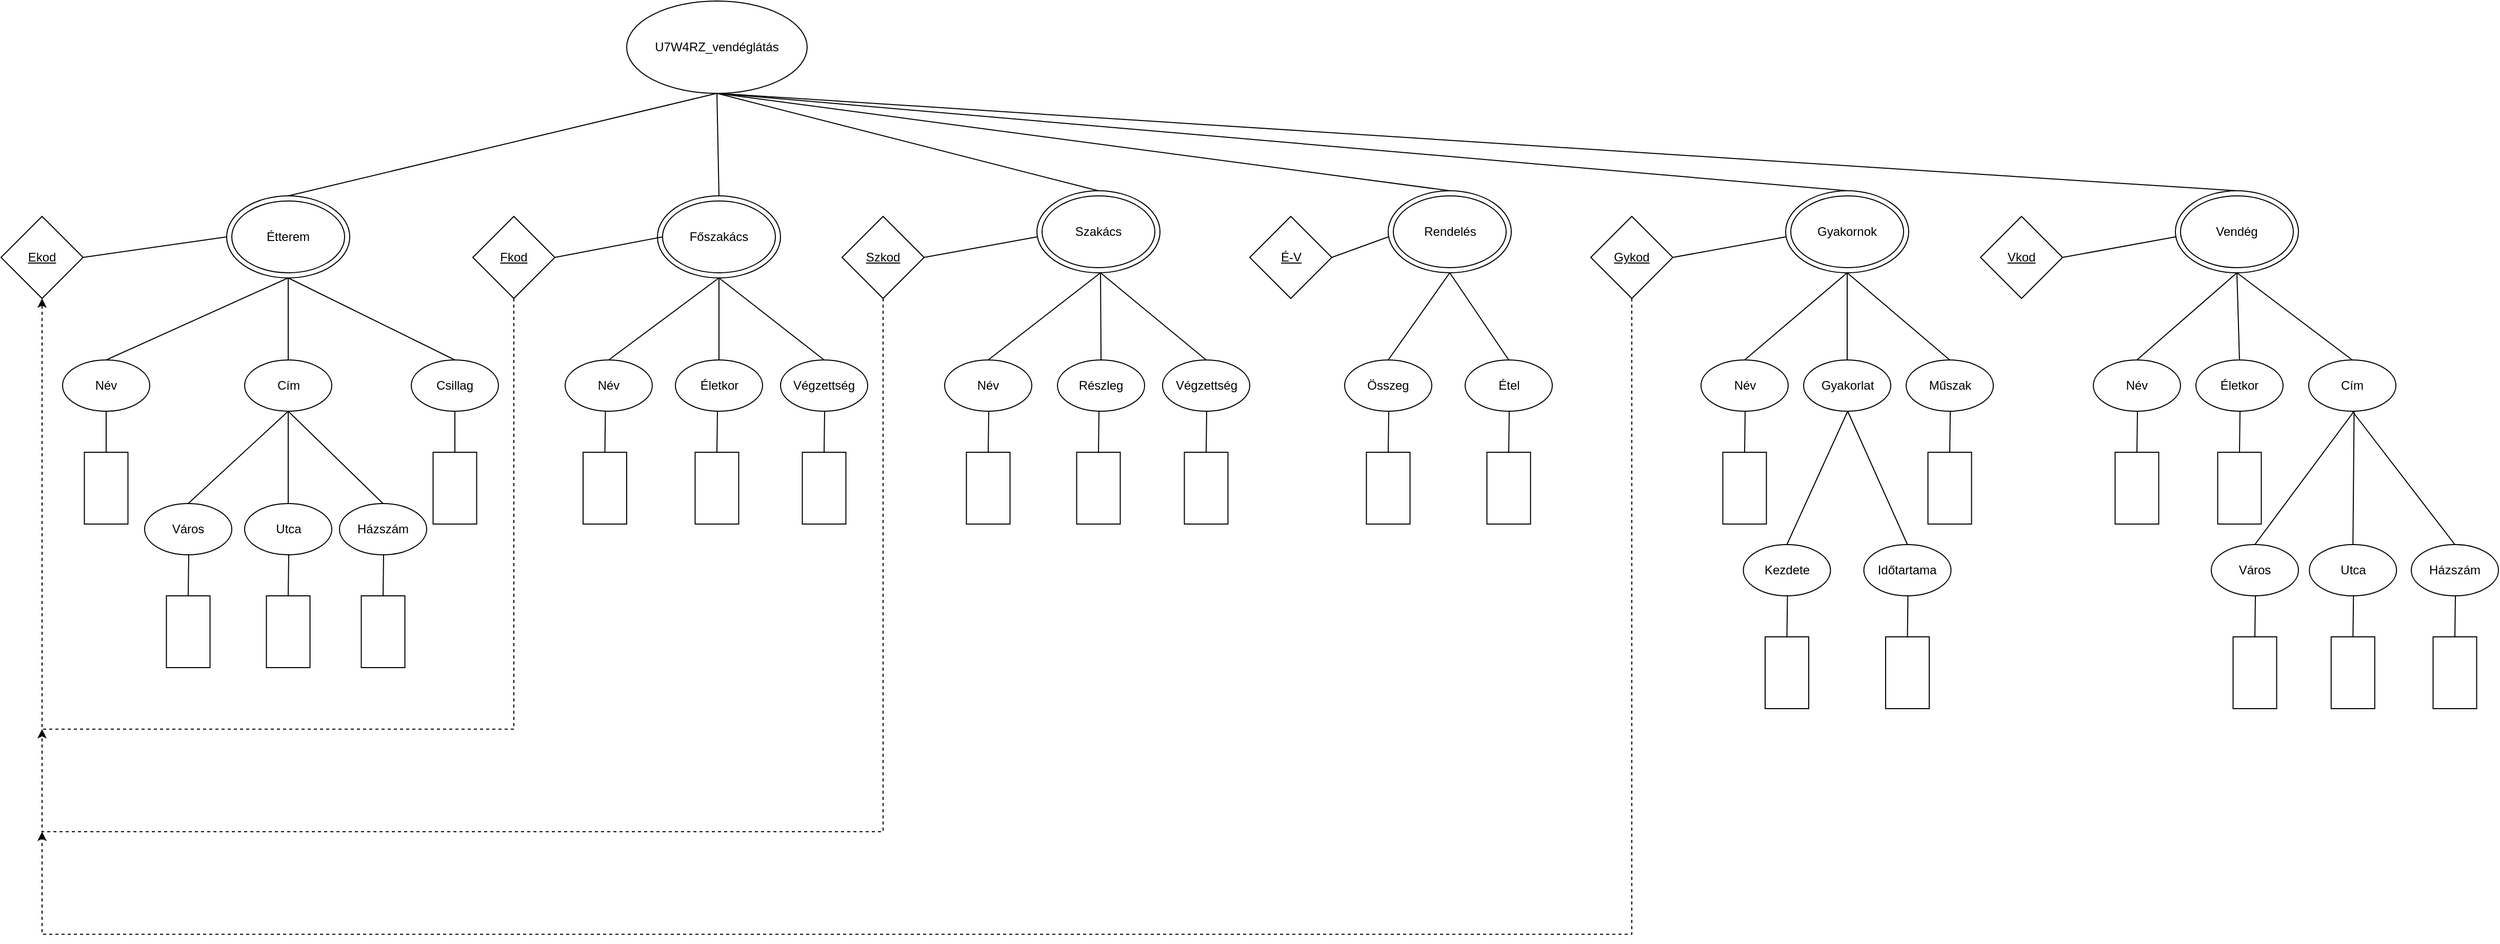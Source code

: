<mxfile version="28.2.5">
  <diagram name="1 oldal" id="_nQqRZ-DHJSDxQSo--ur">
    <mxGraphModel dx="2911" dy="1260" grid="1" gridSize="10" guides="1" tooltips="1" connect="1" arrows="1" fold="1" page="1" pageScale="1" pageWidth="827" pageHeight="1169" math="0" shadow="0">
      <root>
        <mxCell id="0" />
        <mxCell id="1" parent="0" />
        <mxCell id="N8nY6ACUageVCmm9aM_i-1" value="U7W4RZ_vendéglátás" style="ellipse;whiteSpace=wrap;html=1;" parent="1" vertex="1">
          <mxGeometry x="420" y="50" width="176" height="90" as="geometry" />
        </mxCell>
        <mxCell id="N8nY6ACUageVCmm9aM_i-2" value="" style="ellipse;whiteSpace=wrap;html=1;" parent="1" vertex="1">
          <mxGeometry x="30" y="240" width="120" height="80" as="geometry" />
        </mxCell>
        <mxCell id="N8nY6ACUageVCmm9aM_i-3" value="Étterem" style="ellipse;whiteSpace=wrap;html=1;" parent="1" vertex="1">
          <mxGeometry x="35" y="245" width="110" height="70" as="geometry" />
        </mxCell>
        <mxCell id="N8nY6ACUageVCmm9aM_i-4" value="" style="ellipse;whiteSpace=wrap;html=1;" parent="1" vertex="1">
          <mxGeometry x="450" y="240" width="120" height="80" as="geometry" />
        </mxCell>
        <mxCell id="N8nY6ACUageVCmm9aM_i-5" value="Főszakács" style="ellipse;whiteSpace=wrap;html=1;" parent="1" vertex="1">
          <mxGeometry x="455" y="245" width="110" height="70" as="geometry" />
        </mxCell>
        <mxCell id="N8nY6ACUageVCmm9aM_i-6" value="" style="ellipse;whiteSpace=wrap;html=1;" parent="1" vertex="1">
          <mxGeometry x="820" y="235" width="120" height="80" as="geometry" />
        </mxCell>
        <mxCell id="N8nY6ACUageVCmm9aM_i-7" value="Szakács" style="ellipse;whiteSpace=wrap;html=1;" parent="1" vertex="1">
          <mxGeometry x="825" y="240" width="110" height="70" as="geometry" />
        </mxCell>
        <mxCell id="N8nY6ACUageVCmm9aM_i-8" value="" style="ellipse;whiteSpace=wrap;html=1;" parent="1" vertex="1">
          <mxGeometry x="1930" y="235" width="120" height="80" as="geometry" />
        </mxCell>
        <mxCell id="N8nY6ACUageVCmm9aM_i-9" value="Vendég" style="ellipse;whiteSpace=wrap;html=1;" parent="1" vertex="1">
          <mxGeometry x="1935" y="240" width="110" height="70" as="geometry" />
        </mxCell>
        <mxCell id="N8nY6ACUageVCmm9aM_i-12" value="" style="ellipse;whiteSpace=wrap;html=1;" parent="1" vertex="1">
          <mxGeometry x="1550" y="235" width="120" height="80" as="geometry" />
        </mxCell>
        <mxCell id="N8nY6ACUageVCmm9aM_i-13" value="Gyakornok" style="ellipse;whiteSpace=wrap;html=1;" parent="1" vertex="1">
          <mxGeometry x="1555" y="240" width="110" height="70" as="geometry" />
        </mxCell>
        <mxCell id="N8nY6ACUageVCmm9aM_i-14" value="" style="ellipse;whiteSpace=wrap;html=1;" parent="1" vertex="1">
          <mxGeometry x="1162.5" y="235" width="120" height="80" as="geometry" />
        </mxCell>
        <mxCell id="N8nY6ACUageVCmm9aM_i-15" value="Rendelés" style="ellipse;whiteSpace=wrap;html=1;" parent="1" vertex="1">
          <mxGeometry x="1167.5" y="240" width="110" height="70" as="geometry" />
        </mxCell>
        <mxCell id="N8nY6ACUageVCmm9aM_i-16" value="" style="endArrow=none;html=1;rounded=0;entryX=0.5;entryY=1;entryDx=0;entryDy=0;exitX=0.5;exitY=0;exitDx=0;exitDy=0;" parent="1" source="N8nY6ACUageVCmm9aM_i-2" target="N8nY6ACUageVCmm9aM_i-1" edge="1">
          <mxGeometry width="50" height="50" relative="1" as="geometry">
            <mxPoint x="390" y="380" as="sourcePoint" />
            <mxPoint x="440" y="330" as="targetPoint" />
          </mxGeometry>
        </mxCell>
        <mxCell id="N8nY6ACUageVCmm9aM_i-17" value="" style="endArrow=none;html=1;rounded=0;entryX=0.5;entryY=1;entryDx=0;entryDy=0;exitX=0.5;exitY=0;exitDx=0;exitDy=0;" parent="1" source="N8nY6ACUageVCmm9aM_i-4" target="N8nY6ACUageVCmm9aM_i-1" edge="1">
          <mxGeometry width="50" height="50" relative="1" as="geometry">
            <mxPoint x="695" y="285" as="sourcePoint" />
            <mxPoint x="763" y="135" as="targetPoint" />
          </mxGeometry>
        </mxCell>
        <mxCell id="N8nY6ACUageVCmm9aM_i-18" value="" style="endArrow=none;html=1;rounded=0;entryX=0.5;entryY=1;entryDx=0;entryDy=0;exitX=0.5;exitY=0;exitDx=0;exitDy=0;" parent="1" source="N8nY6ACUageVCmm9aM_i-6" target="N8nY6ACUageVCmm9aM_i-1" edge="1">
          <mxGeometry width="50" height="50" relative="1" as="geometry">
            <mxPoint x="800" y="325" as="sourcePoint" />
            <mxPoint x="798" y="145" as="targetPoint" />
          </mxGeometry>
        </mxCell>
        <mxCell id="N8nY6ACUageVCmm9aM_i-19" value="" style="endArrow=none;html=1;rounded=0;entryX=0.5;entryY=1;entryDx=0;entryDy=0;exitX=0.5;exitY=0;exitDx=0;exitDy=0;" parent="1" source="N8nY6ACUageVCmm9aM_i-14" target="N8nY6ACUageVCmm9aM_i-1" edge="1">
          <mxGeometry width="50" height="50" relative="1" as="geometry">
            <mxPoint x="880" y="325" as="sourcePoint" />
            <mxPoint x="798" y="145" as="targetPoint" />
          </mxGeometry>
        </mxCell>
        <mxCell id="N8nY6ACUageVCmm9aM_i-20" value="" style="endArrow=none;html=1;rounded=0;entryX=0.5;entryY=1;entryDx=0;entryDy=0;exitX=0.5;exitY=0;exitDx=0;exitDy=0;" parent="1" source="N8nY6ACUageVCmm9aM_i-12" target="N8nY6ACUageVCmm9aM_i-1" edge="1">
          <mxGeometry width="50" height="50" relative="1" as="geometry">
            <mxPoint x="1020" y="325" as="sourcePoint" />
            <mxPoint x="798" y="145" as="targetPoint" />
          </mxGeometry>
        </mxCell>
        <mxCell id="N8nY6ACUageVCmm9aM_i-21" value="" style="endArrow=none;html=1;rounded=0;exitX=0.5;exitY=0;exitDx=0;exitDy=0;entryX=0.5;entryY=1;entryDx=0;entryDy=0;" parent="1" source="N8nY6ACUageVCmm9aM_i-8" target="N8nY6ACUageVCmm9aM_i-1" edge="1">
          <mxGeometry width="50" height="50" relative="1" as="geometry">
            <mxPoint x="1100" y="225" as="sourcePoint" />
            <mxPoint x="800" y="145" as="targetPoint" />
          </mxGeometry>
        </mxCell>
        <mxCell id="N8nY6ACUageVCmm9aM_i-22" value="Név" style="ellipse;whiteSpace=wrap;html=1;" parent="1" vertex="1">
          <mxGeometry x="-130" y="400" width="85" height="50" as="geometry" />
        </mxCell>
        <mxCell id="N8nY6ACUageVCmm9aM_i-23" value="Cím" style="ellipse;whiteSpace=wrap;html=1;" parent="1" vertex="1">
          <mxGeometry x="47.5" y="400" width="85" height="50" as="geometry" />
        </mxCell>
        <mxCell id="N8nY6ACUageVCmm9aM_i-24" value="Csillag" style="ellipse;whiteSpace=wrap;html=1;" parent="1" vertex="1">
          <mxGeometry x="210" y="400" width="85" height="50" as="geometry" />
        </mxCell>
        <mxCell id="N8nY6ACUageVCmm9aM_i-25" value="" style="endArrow=none;html=1;rounded=0;entryX=0.5;entryY=1;entryDx=0;entryDy=0;exitX=0.5;exitY=0;exitDx=0;exitDy=0;" parent="1" source="N8nY6ACUageVCmm9aM_i-22" target="N8nY6ACUageVCmm9aM_i-2" edge="1">
          <mxGeometry width="50" height="50" relative="1" as="geometry">
            <mxPoint x="330" y="380" as="sourcePoint" />
            <mxPoint x="20" y="320" as="targetPoint" />
          </mxGeometry>
        </mxCell>
        <mxCell id="N8nY6ACUageVCmm9aM_i-26" value="" style="endArrow=none;html=1;rounded=0;entryX=0.5;entryY=1;entryDx=0;entryDy=0;exitX=0.5;exitY=0;exitDx=0;exitDy=0;" parent="1" source="N8nY6ACUageVCmm9aM_i-23" target="N8nY6ACUageVCmm9aM_i-2" edge="1">
          <mxGeometry width="50" height="50" relative="1" as="geometry">
            <mxPoint x="30" y="440" as="sourcePoint" />
            <mxPoint x="137" y="360" as="targetPoint" />
          </mxGeometry>
        </mxCell>
        <mxCell id="N8nY6ACUageVCmm9aM_i-27" value="" style="endArrow=none;html=1;rounded=0;entryX=0.5;entryY=1;entryDx=0;entryDy=0;exitX=0.5;exitY=0;exitDx=0;exitDy=0;" parent="1" source="N8nY6ACUageVCmm9aM_i-24" target="N8nY6ACUageVCmm9aM_i-2" edge="1">
          <mxGeometry width="50" height="50" relative="1" as="geometry">
            <mxPoint x="210" y="450" as="sourcePoint" />
            <mxPoint x="150" y="320" as="targetPoint" />
          </mxGeometry>
        </mxCell>
        <mxCell id="N8nY6ACUageVCmm9aM_i-28" value="" style="rounded=0;whiteSpace=wrap;html=1;direction=south;" parent="1" vertex="1">
          <mxGeometry x="-108.75" y="490" width="42.5" height="70" as="geometry" />
        </mxCell>
        <mxCell id="N8nY6ACUageVCmm9aM_i-29" value="" style="endArrow=none;html=1;rounded=0;entryX=0.5;entryY=1;entryDx=0;entryDy=0;exitX=0;exitY=0.5;exitDx=0;exitDy=0;" parent="1" source="N8nY6ACUageVCmm9aM_i-28" target="N8nY6ACUageVCmm9aM_i-22" edge="1">
          <mxGeometry width="50" height="50" relative="1" as="geometry">
            <mxPoint x="330" y="380" as="sourcePoint" />
            <mxPoint x="380" y="330" as="targetPoint" />
          </mxGeometry>
        </mxCell>
        <mxCell id="N8nY6ACUageVCmm9aM_i-30" value="" style="rounded=0;whiteSpace=wrap;html=1;direction=south;" parent="1" vertex="1">
          <mxGeometry x="231.25" y="490" width="42.5" height="70" as="geometry" />
        </mxCell>
        <mxCell id="N8nY6ACUageVCmm9aM_i-31" value="" style="endArrow=none;html=1;rounded=0;exitX=0;exitY=0.5;exitDx=0;exitDy=0;entryX=0.5;entryY=1;entryDx=0;entryDy=0;" parent="1" source="N8nY6ACUageVCmm9aM_i-30" target="N8nY6ACUageVCmm9aM_i-24" edge="1">
          <mxGeometry width="50" height="50" relative="1" as="geometry">
            <mxPoint x="40" y="500" as="sourcePoint" />
            <mxPoint x="60" y="470" as="targetPoint" />
          </mxGeometry>
        </mxCell>
        <mxCell id="N8nY6ACUageVCmm9aM_i-32" value="Város" style="ellipse;whiteSpace=wrap;html=1;" parent="1" vertex="1">
          <mxGeometry x="-50" y="540" width="85" height="50" as="geometry" />
        </mxCell>
        <mxCell id="N8nY6ACUageVCmm9aM_i-33" value="Utca" style="ellipse;whiteSpace=wrap;html=1;" parent="1" vertex="1">
          <mxGeometry x="47.5" y="540" width="85" height="50" as="geometry" />
        </mxCell>
        <mxCell id="N8nY6ACUageVCmm9aM_i-34" value="Házszám" style="ellipse;whiteSpace=wrap;html=1;" parent="1" vertex="1">
          <mxGeometry x="140" y="540" width="85" height="50" as="geometry" />
        </mxCell>
        <mxCell id="N8nY6ACUageVCmm9aM_i-35" value="" style="endArrow=none;html=1;rounded=0;entryX=0.5;entryY=1;entryDx=0;entryDy=0;exitX=0.5;exitY=0;exitDx=0;exitDy=0;" parent="1" source="N8nY6ACUageVCmm9aM_i-32" target="N8nY6ACUageVCmm9aM_i-23" edge="1">
          <mxGeometry width="50" height="50" relative="1" as="geometry">
            <mxPoint x="-20" y="450" as="sourcePoint" />
            <mxPoint x="157" y="370" as="targetPoint" />
          </mxGeometry>
        </mxCell>
        <mxCell id="N8nY6ACUageVCmm9aM_i-36" value="" style="endArrow=none;html=1;rounded=0;entryX=0.5;entryY=1;entryDx=0;entryDy=0;exitX=0.5;exitY=0;exitDx=0;exitDy=0;" parent="1" source="N8nY6ACUageVCmm9aM_i-33" target="N8nY6ACUageVCmm9aM_i-23" edge="1">
          <mxGeometry width="50" height="50" relative="1" as="geometry">
            <mxPoint x="150" y="540" as="sourcePoint" />
            <mxPoint x="327" y="460" as="targetPoint" />
          </mxGeometry>
        </mxCell>
        <mxCell id="N8nY6ACUageVCmm9aM_i-37" value="" style="endArrow=none;html=1;rounded=0;entryX=0.5;entryY=1;entryDx=0;entryDy=0;exitX=0.5;exitY=0;exitDx=0;exitDy=0;" parent="1" source="N8nY6ACUageVCmm9aM_i-34" target="N8nY6ACUageVCmm9aM_i-23" edge="1">
          <mxGeometry width="50" height="50" relative="1" as="geometry">
            <mxPoint x="100" y="550" as="sourcePoint" />
            <mxPoint x="277" y="470" as="targetPoint" />
          </mxGeometry>
        </mxCell>
        <mxCell id="N8nY6ACUageVCmm9aM_i-38" value="" style="rounded=0;whiteSpace=wrap;html=1;direction=south;" parent="1" vertex="1">
          <mxGeometry x="-28.75" y="630" width="42.5" height="70" as="geometry" />
        </mxCell>
        <mxCell id="N8nY6ACUageVCmm9aM_i-39" value="" style="endArrow=none;html=1;rounded=0;entryX=0.5;entryY=1;entryDx=0;entryDy=0;exitX=0;exitY=0.5;exitDx=0;exitDy=0;" parent="1" source="N8nY6ACUageVCmm9aM_i-38" edge="1">
          <mxGeometry width="50" height="50" relative="1" as="geometry">
            <mxPoint x="410" y="520" as="sourcePoint" />
            <mxPoint x="-7" y="590" as="targetPoint" />
          </mxGeometry>
        </mxCell>
        <mxCell id="N8nY6ACUageVCmm9aM_i-40" value="" style="rounded=0;whiteSpace=wrap;html=1;direction=south;" parent="1" vertex="1">
          <mxGeometry x="68.75" y="630" width="42.5" height="70" as="geometry" />
        </mxCell>
        <mxCell id="N8nY6ACUageVCmm9aM_i-41" value="" style="endArrow=none;html=1;rounded=0;entryX=0.5;entryY=1;entryDx=0;entryDy=0;exitX=0;exitY=0.5;exitDx=0;exitDy=0;" parent="1" source="N8nY6ACUageVCmm9aM_i-40" edge="1">
          <mxGeometry width="50" height="50" relative="1" as="geometry">
            <mxPoint x="507.5" y="520" as="sourcePoint" />
            <mxPoint x="90.5" y="590" as="targetPoint" />
          </mxGeometry>
        </mxCell>
        <mxCell id="N8nY6ACUageVCmm9aM_i-42" value="" style="rounded=0;whiteSpace=wrap;html=1;direction=south;" parent="1" vertex="1">
          <mxGeometry x="161.25" y="630" width="42.5" height="70" as="geometry" />
        </mxCell>
        <mxCell id="N8nY6ACUageVCmm9aM_i-43" value="" style="endArrow=none;html=1;rounded=0;entryX=0.5;entryY=1;entryDx=0;entryDy=0;exitX=0;exitY=0.5;exitDx=0;exitDy=0;" parent="1" source="N8nY6ACUageVCmm9aM_i-42" edge="1">
          <mxGeometry width="50" height="50" relative="1" as="geometry">
            <mxPoint x="600" y="520" as="sourcePoint" />
            <mxPoint x="183" y="590" as="targetPoint" />
          </mxGeometry>
        </mxCell>
        <mxCell id="N8nY6ACUageVCmm9aM_i-44" value="&lt;u&gt;Ekod&lt;/u&gt;" style="rhombus;whiteSpace=wrap;html=1;" parent="1" vertex="1">
          <mxGeometry x="-190" y="260" width="80" height="80" as="geometry" />
        </mxCell>
        <mxCell id="N8nY6ACUageVCmm9aM_i-45" value="" style="endArrow=none;html=1;rounded=0;entryX=0;entryY=0.5;entryDx=0;entryDy=0;exitX=1;exitY=0.5;exitDx=0;exitDy=0;" parent="1" source="N8nY6ACUageVCmm9aM_i-44" target="N8nY6ACUageVCmm9aM_i-2" edge="1">
          <mxGeometry width="50" height="50" relative="1" as="geometry">
            <mxPoint x="10" y="410" as="sourcePoint" />
            <mxPoint x="187" y="330" as="targetPoint" />
          </mxGeometry>
        </mxCell>
        <mxCell id="il1cukU8HczHpNiMkcWU-1" value="Név" style="ellipse;whiteSpace=wrap;html=1;" parent="1" vertex="1">
          <mxGeometry x="360" y="400" width="85" height="50" as="geometry" />
        </mxCell>
        <mxCell id="il1cukU8HczHpNiMkcWU-2" value="" style="endArrow=none;html=1;rounded=0;entryX=0.5;entryY=1;entryDx=0;entryDy=0;exitX=0.5;exitY=0;exitDx=0;exitDy=0;" parent="1" source="il1cukU8HczHpNiMkcWU-1" target="N8nY6ACUageVCmm9aM_i-4" edge="1">
          <mxGeometry width="50" height="50" relative="1" as="geometry">
            <mxPoint x="820" y="380" as="sourcePoint" />
            <mxPoint x="525" y="260" as="targetPoint" />
          </mxGeometry>
        </mxCell>
        <mxCell id="il1cukU8HczHpNiMkcWU-3" value="Életkor" style="ellipse;whiteSpace=wrap;html=1;" parent="1" vertex="1">
          <mxGeometry x="467.5" y="400" width="85" height="50" as="geometry" />
        </mxCell>
        <mxCell id="il1cukU8HczHpNiMkcWU-4" value="" style="endArrow=none;html=1;rounded=0;entryX=0.5;entryY=1;entryDx=0;entryDy=0;exitX=0.5;exitY=0;exitDx=0;exitDy=0;" parent="1" source="il1cukU8HczHpNiMkcWU-3" target="N8nY6ACUageVCmm9aM_i-4" edge="1">
          <mxGeometry width="50" height="50" relative="1" as="geometry">
            <mxPoint x="945" y="400" as="sourcePoint" />
            <mxPoint x="495" y="260" as="targetPoint" />
          </mxGeometry>
        </mxCell>
        <mxCell id="il1cukU8HczHpNiMkcWU-5" value="Végzettség" style="ellipse;whiteSpace=wrap;html=1;" parent="1" vertex="1">
          <mxGeometry x="570" y="400" width="85" height="50" as="geometry" />
        </mxCell>
        <mxCell id="il1cukU8HczHpNiMkcWU-6" value="" style="endArrow=none;html=1;rounded=0;entryX=0.5;entryY=1;entryDx=0;entryDy=0;exitX=0.5;exitY=0;exitDx=0;exitDy=0;" parent="1" source="il1cukU8HczHpNiMkcWU-5" target="N8nY6ACUageVCmm9aM_i-4" edge="1">
          <mxGeometry width="50" height="50" relative="1" as="geometry">
            <mxPoint x="1010" y="430" as="sourcePoint" />
            <mxPoint x="770" y="370" as="targetPoint" />
          </mxGeometry>
        </mxCell>
        <mxCell id="il1cukU8HczHpNiMkcWU-7" value="&lt;u&gt;Fkod&lt;/u&gt;" style="rhombus;whiteSpace=wrap;html=1;" parent="1" vertex="1">
          <mxGeometry x="270" y="260" width="80" height="80" as="geometry" />
        </mxCell>
        <mxCell id="il1cukU8HczHpNiMkcWU-8" value="" style="endArrow=none;html=1;rounded=0;entryX=0;entryY=0.5;entryDx=0;entryDy=0;exitX=1;exitY=0.5;exitDx=0;exitDy=0;" parent="1" source="il1cukU8HczHpNiMkcWU-7" edge="1">
          <mxGeometry width="50" height="50" relative="1" as="geometry">
            <mxPoint x="421.25" y="410" as="sourcePoint" />
            <mxPoint x="455" y="280" as="targetPoint" />
          </mxGeometry>
        </mxCell>
        <mxCell id="eT_4xWU_fe6jKY7ryJaL-1" value="&lt;u&gt;Szkod&lt;/u&gt;" style="rhombus;whiteSpace=wrap;html=1;" parent="1" vertex="1">
          <mxGeometry x="630" y="260" width="80" height="80" as="geometry" />
        </mxCell>
        <mxCell id="eT_4xWU_fe6jKY7ryJaL-2" value="" style="endArrow=none;html=1;rounded=0;entryX=0;entryY=0.5;entryDx=0;entryDy=0;exitX=1;exitY=0.5;exitDx=0;exitDy=0;" parent="1" source="eT_4xWU_fe6jKY7ryJaL-1" edge="1">
          <mxGeometry width="50" height="50" relative="1" as="geometry">
            <mxPoint x="786.25" y="410" as="sourcePoint" />
            <mxPoint x="820" y="280" as="targetPoint" />
          </mxGeometry>
        </mxCell>
        <mxCell id="eT_4xWU_fe6jKY7ryJaL-3" value="Név" style="ellipse;whiteSpace=wrap;html=1;" parent="1" vertex="1">
          <mxGeometry x="730" y="400" width="85" height="50" as="geometry" />
        </mxCell>
        <mxCell id="eT_4xWU_fe6jKY7ryJaL-4" value="Részleg" style="ellipse;whiteSpace=wrap;html=1;" parent="1" vertex="1">
          <mxGeometry x="840" y="400" width="85" height="50" as="geometry" />
        </mxCell>
        <mxCell id="eT_4xWU_fe6jKY7ryJaL-5" value="Végzettség" style="ellipse;whiteSpace=wrap;html=1;" parent="1" vertex="1">
          <mxGeometry x="942.5" y="400" width="85" height="50" as="geometry" />
        </mxCell>
        <mxCell id="eT_4xWU_fe6jKY7ryJaL-6" value="" style="endArrow=none;html=1;rounded=0;entryX=0.5;entryY=1;entryDx=0;entryDy=0;exitX=0.5;exitY=0;exitDx=0;exitDy=0;" parent="1" source="eT_4xWU_fe6jKY7ryJaL-3" edge="1">
          <mxGeometry width="50" height="50" relative="1" as="geometry">
            <mxPoint x="775" y="395" as="sourcePoint" />
            <mxPoint x="882" y="315" as="targetPoint" />
          </mxGeometry>
        </mxCell>
        <mxCell id="eT_4xWU_fe6jKY7ryJaL-7" value="" style="endArrow=none;html=1;rounded=0;entryX=0.5;entryY=1;entryDx=0;entryDy=0;exitX=0.5;exitY=0;exitDx=0;exitDy=0;" parent="1" source="eT_4xWU_fe6jKY7ryJaL-4" edge="1">
          <mxGeometry width="50" height="50" relative="1" as="geometry">
            <mxPoint x="882" y="395" as="sourcePoint" />
            <mxPoint x="882" y="315" as="targetPoint" />
          </mxGeometry>
        </mxCell>
        <mxCell id="eT_4xWU_fe6jKY7ryJaL-8" value="" style="endArrow=none;html=1;rounded=0;entryX=0.5;entryY=1;entryDx=0;entryDy=0;exitX=0.5;exitY=0;exitDx=0;exitDy=0;" parent="1" source="eT_4xWU_fe6jKY7ryJaL-5" edge="1">
          <mxGeometry width="50" height="50" relative="1" as="geometry">
            <mxPoint x="985" y="395" as="sourcePoint" />
            <mxPoint x="882" y="315" as="targetPoint" />
          </mxGeometry>
        </mxCell>
        <mxCell id="eT_4xWU_fe6jKY7ryJaL-10" value="Összeg" style="ellipse;whiteSpace=wrap;html=1;" parent="1" vertex="1">
          <mxGeometry x="1120" y="400" width="85" height="50" as="geometry" />
        </mxCell>
        <mxCell id="eT_4xWU_fe6jKY7ryJaL-11" value="Étel" style="ellipse;whiteSpace=wrap;html=1;" parent="1" vertex="1">
          <mxGeometry x="1237.5" y="400" width="85" height="50" as="geometry" />
        </mxCell>
        <mxCell id="eT_4xWU_fe6jKY7ryJaL-12" value="" style="endArrow=none;html=1;rounded=0;entryX=0.5;entryY=1;entryDx=0;entryDy=0;exitX=0.5;exitY=0;exitDx=0;exitDy=0;" parent="1" source="eT_4xWU_fe6jKY7ryJaL-10" target="N8nY6ACUageVCmm9aM_i-14" edge="1">
          <mxGeometry width="50" height="50" relative="1" as="geometry">
            <mxPoint x="1043" y="435" as="sourcePoint" />
            <mxPoint x="940" y="350" as="targetPoint" />
          </mxGeometry>
        </mxCell>
        <mxCell id="eT_4xWU_fe6jKY7ryJaL-13" value="" style="endArrow=none;html=1;rounded=0;entryX=0.5;entryY=1;entryDx=0;entryDy=0;exitX=0.5;exitY=0;exitDx=0;exitDy=0;" parent="1" source="eT_4xWU_fe6jKY7ryJaL-11" target="N8nY6ACUageVCmm9aM_i-14" edge="1">
          <mxGeometry width="50" height="50" relative="1" as="geometry">
            <mxPoint x="1343" y="425" as="sourcePoint" />
            <mxPoint x="1240" y="340" as="targetPoint" />
          </mxGeometry>
        </mxCell>
        <mxCell id="eT_4xWU_fe6jKY7ryJaL-14" value="Név" style="ellipse;whiteSpace=wrap;html=1;" parent="1" vertex="1">
          <mxGeometry x="1467.5" y="400" width="85" height="50" as="geometry" />
        </mxCell>
        <mxCell id="eT_4xWU_fe6jKY7ryJaL-15" value="&lt;u&gt;Gykod&lt;/u&gt;" style="rhombus;whiteSpace=wrap;html=1;" parent="1" vertex="1">
          <mxGeometry x="1360" y="260" width="80" height="80" as="geometry" />
        </mxCell>
        <mxCell id="eT_4xWU_fe6jKY7ryJaL-16" value="" style="endArrow=none;html=1;rounded=0;entryX=0;entryY=0.5;entryDx=0;entryDy=0;exitX=1;exitY=0.5;exitDx=0;exitDy=0;" parent="1" source="eT_4xWU_fe6jKY7ryJaL-15" edge="1">
          <mxGeometry width="50" height="50" relative="1" as="geometry">
            <mxPoint x="1516.25" y="410" as="sourcePoint" />
            <mxPoint x="1550" y="280" as="targetPoint" />
          </mxGeometry>
        </mxCell>
        <mxCell id="eT_4xWU_fe6jKY7ryJaL-17" value="Gyakorlat" style="ellipse;whiteSpace=wrap;html=1;" parent="1" vertex="1">
          <mxGeometry x="1567.5" y="400" width="85" height="50" as="geometry" />
        </mxCell>
        <mxCell id="eT_4xWU_fe6jKY7ryJaL-18" value="Műszak" style="ellipse;whiteSpace=wrap;html=1;" parent="1" vertex="1">
          <mxGeometry x="1667.5" y="400" width="85" height="50" as="geometry" />
        </mxCell>
        <mxCell id="eT_4xWU_fe6jKY7ryJaL-19" value="" style="endArrow=none;html=1;rounded=0;entryX=0.5;entryY=1;entryDx=0;entryDy=0;exitX=0.5;exitY=0;exitDx=0;exitDy=0;" parent="1" source="eT_4xWU_fe6jKY7ryJaL-14" target="N8nY6ACUageVCmm9aM_i-12" edge="1">
          <mxGeometry width="50" height="50" relative="1" as="geometry">
            <mxPoint x="1307" y="455" as="sourcePoint" />
            <mxPoint x="1250" y="370" as="targetPoint" />
          </mxGeometry>
        </mxCell>
        <mxCell id="eT_4xWU_fe6jKY7ryJaL-20" value="" style="endArrow=none;html=1;rounded=0;entryX=0.5;entryY=1;entryDx=0;entryDy=0;exitX=0.5;exitY=0;exitDx=0;exitDy=0;" parent="1" source="eT_4xWU_fe6jKY7ryJaL-17" target="N8nY6ACUageVCmm9aM_i-12" edge="1">
          <mxGeometry width="50" height="50" relative="1" as="geometry">
            <mxPoint x="1557" y="465" as="sourcePoint" />
            <mxPoint x="1500" y="380" as="targetPoint" />
          </mxGeometry>
        </mxCell>
        <mxCell id="eT_4xWU_fe6jKY7ryJaL-21" value="" style="endArrow=none;html=1;rounded=0;entryX=0.5;entryY=1;entryDx=0;entryDy=0;exitX=0.5;exitY=0;exitDx=0;exitDy=0;" parent="1" source="eT_4xWU_fe6jKY7ryJaL-18" target="N8nY6ACUageVCmm9aM_i-12" edge="1">
          <mxGeometry width="50" height="50" relative="1" as="geometry">
            <mxPoint x="1707" y="465" as="sourcePoint" />
            <mxPoint x="1650" y="380" as="targetPoint" />
          </mxGeometry>
        </mxCell>
        <mxCell id="eT_4xWU_fe6jKY7ryJaL-22" value="Kezdete" style="ellipse;whiteSpace=wrap;html=1;" parent="1" vertex="1">
          <mxGeometry x="1508.75" y="580" width="85" height="50" as="geometry" />
        </mxCell>
        <mxCell id="eT_4xWU_fe6jKY7ryJaL-23" value="Időtartama" style="ellipse;whiteSpace=wrap;html=1;" parent="1" vertex="1">
          <mxGeometry x="1626.25" y="580" width="85" height="50" as="geometry" />
        </mxCell>
        <mxCell id="eT_4xWU_fe6jKY7ryJaL-24" value="" style="endArrow=none;html=1;rounded=0;entryX=0.5;entryY=1;entryDx=0;entryDy=0;exitX=0.5;exitY=0;exitDx=0;exitDy=0;" parent="1" source="eT_4xWU_fe6jKY7ryJaL-22" edge="1">
          <mxGeometry width="50" height="50" relative="1" as="geometry">
            <mxPoint x="1430.5" y="570" as="sourcePoint" />
            <mxPoint x="1610.5" y="450" as="targetPoint" />
          </mxGeometry>
        </mxCell>
        <mxCell id="eT_4xWU_fe6jKY7ryJaL-25" value="" style="endArrow=none;html=1;rounded=0;entryX=0.5;entryY=1;entryDx=0;entryDy=0;exitX=0.5;exitY=0;exitDx=0;exitDy=0;" parent="1" source="eT_4xWU_fe6jKY7ryJaL-23" edge="1">
          <mxGeometry width="50" height="50" relative="1" as="geometry">
            <mxPoint x="1730.5" y="560" as="sourcePoint" />
            <mxPoint x="1610.5" y="450" as="targetPoint" />
          </mxGeometry>
        </mxCell>
        <mxCell id="eT_4xWU_fe6jKY7ryJaL-26" value="&lt;u&gt;Vkod&lt;/u&gt;" style="rhombus;whiteSpace=wrap;html=1;" parent="1" vertex="1">
          <mxGeometry x="1740" y="260" width="80" height="80" as="geometry" />
        </mxCell>
        <mxCell id="eT_4xWU_fe6jKY7ryJaL-27" value="" style="endArrow=none;html=1;rounded=0;entryX=0;entryY=0.5;entryDx=0;entryDy=0;exitX=1;exitY=0.5;exitDx=0;exitDy=0;" parent="1" source="eT_4xWU_fe6jKY7ryJaL-26" edge="1">
          <mxGeometry width="50" height="50" relative="1" as="geometry">
            <mxPoint x="1896.25" y="410" as="sourcePoint" />
            <mxPoint x="1930" y="280" as="targetPoint" />
          </mxGeometry>
        </mxCell>
        <mxCell id="eT_4xWU_fe6jKY7ryJaL-28" value="Név" style="ellipse;whiteSpace=wrap;html=1;" parent="1" vertex="1">
          <mxGeometry x="1850" y="400" width="85" height="50" as="geometry" />
        </mxCell>
        <mxCell id="eT_4xWU_fe6jKY7ryJaL-29" value="Életkor" style="ellipse;whiteSpace=wrap;html=1;" parent="1" vertex="1">
          <mxGeometry x="1950" y="400" width="85" height="50" as="geometry" />
        </mxCell>
        <mxCell id="eT_4xWU_fe6jKY7ryJaL-31" value="" style="endArrow=none;html=1;rounded=0;entryX=0.5;entryY=1;entryDx=0;entryDy=0;exitX=0.5;exitY=0;exitDx=0;exitDy=0;" parent="1" source="eT_4xWU_fe6jKY7ryJaL-28" target="N8nY6ACUageVCmm9aM_i-8" edge="1">
          <mxGeometry width="50" height="50" relative="1" as="geometry">
            <mxPoint x="1570" y="425" as="sourcePoint" />
            <mxPoint x="1670" y="340" as="targetPoint" />
          </mxGeometry>
        </mxCell>
        <mxCell id="eT_4xWU_fe6jKY7ryJaL-32" value="" style="endArrow=none;html=1;rounded=0;entryX=0.5;entryY=1;entryDx=0;entryDy=0;exitX=0.5;exitY=0;exitDx=0;exitDy=0;" parent="1" source="eT_4xWU_fe6jKY7ryJaL-29" target="N8nY6ACUageVCmm9aM_i-8" edge="1">
          <mxGeometry width="50" height="50" relative="1" as="geometry">
            <mxPoint x="1860" y="445" as="sourcePoint" />
            <mxPoint x="1960" y="360" as="targetPoint" />
          </mxGeometry>
        </mxCell>
        <mxCell id="eT_4xWU_fe6jKY7ryJaL-33" value="Cím" style="ellipse;whiteSpace=wrap;html=1;" parent="1" vertex="1">
          <mxGeometry x="2060" y="400" width="85" height="50" as="geometry" />
        </mxCell>
        <mxCell id="eT_4xWU_fe6jKY7ryJaL-34" value="" style="endArrow=none;html=1;rounded=0;entryX=0.5;entryY=0;entryDx=0;entryDy=0;exitX=0.5;exitY=1;exitDx=0;exitDy=0;" parent="1" source="N8nY6ACUageVCmm9aM_i-8" target="eT_4xWU_fe6jKY7ryJaL-33" edge="1">
          <mxGeometry width="50" height="50" relative="1" as="geometry">
            <mxPoint x="1993" y="445" as="sourcePoint" />
            <mxPoint x="1990" y="360" as="targetPoint" />
          </mxGeometry>
        </mxCell>
        <mxCell id="eT_4xWU_fe6jKY7ryJaL-35" value="Város" style="ellipse;whiteSpace=wrap;html=1;" parent="1" vertex="1">
          <mxGeometry x="1965" y="580" width="85" height="50" as="geometry" />
        </mxCell>
        <mxCell id="eT_4xWU_fe6jKY7ryJaL-36" value="Utca" style="ellipse;whiteSpace=wrap;html=1;" parent="1" vertex="1">
          <mxGeometry x="2060.63" y="580" width="85" height="50" as="geometry" />
        </mxCell>
        <mxCell id="eT_4xWU_fe6jKY7ryJaL-37" value="" style="endArrow=none;html=1;rounded=0;entryX=0.5;entryY=1;entryDx=0;entryDy=0;exitX=0.5;exitY=0;exitDx=0;exitDy=0;" parent="1" source="eT_4xWU_fe6jKY7ryJaL-35" edge="1">
          <mxGeometry width="50" height="50" relative="1" as="geometry">
            <mxPoint x="1924.25" y="570" as="sourcePoint" />
            <mxPoint x="2104.25" y="450" as="targetPoint" />
          </mxGeometry>
        </mxCell>
        <mxCell id="eT_4xWU_fe6jKY7ryJaL-38" value="" style="endArrow=none;html=1;rounded=0;entryX=0.5;entryY=1;entryDx=0;entryDy=0;exitX=0.5;exitY=0;exitDx=0;exitDy=0;" parent="1" source="eT_4xWU_fe6jKY7ryJaL-36" edge="1">
          <mxGeometry width="50" height="50" relative="1" as="geometry">
            <mxPoint x="2224.25" y="560" as="sourcePoint" />
            <mxPoint x="2104.25" y="450" as="targetPoint" />
          </mxGeometry>
        </mxCell>
        <mxCell id="eT_4xWU_fe6jKY7ryJaL-39" value="Házszám" style="ellipse;whiteSpace=wrap;html=1;" parent="1" vertex="1">
          <mxGeometry x="2160" y="580" width="85" height="50" as="geometry" />
        </mxCell>
        <mxCell id="eT_4xWU_fe6jKY7ryJaL-40" value="" style="endArrow=none;html=1;rounded=0;entryX=0.5;entryY=1;entryDx=0;entryDy=0;exitX=0.5;exitY=0;exitDx=0;exitDy=0;" parent="1" source="eT_4xWU_fe6jKY7ryJaL-39" target="eT_4xWU_fe6jKY7ryJaL-33" edge="1">
          <mxGeometry width="50" height="50" relative="1" as="geometry">
            <mxPoint x="2260" y="660" as="sourcePoint" />
            <mxPoint x="2140" y="550" as="targetPoint" />
          </mxGeometry>
        </mxCell>
        <mxCell id="eT_4xWU_fe6jKY7ryJaL-42" value="" style="rounded=0;whiteSpace=wrap;html=1;direction=south;" parent="1" vertex="1">
          <mxGeometry x="377.5" y="490" width="42.5" height="70" as="geometry" />
        </mxCell>
        <mxCell id="eT_4xWU_fe6jKY7ryJaL-43" value="" style="endArrow=none;html=1;rounded=0;exitX=0;exitY=0.5;exitDx=0;exitDy=0;entryX=0.5;entryY=1;entryDx=0;entryDy=0;" parent="1" source="eT_4xWU_fe6jKY7ryJaL-42" edge="1">
          <mxGeometry width="50" height="50" relative="1" as="geometry">
            <mxPoint x="186.25" y="500" as="sourcePoint" />
            <mxPoint x="399.25" y="450" as="targetPoint" />
          </mxGeometry>
        </mxCell>
        <mxCell id="eT_4xWU_fe6jKY7ryJaL-44" value="" style="rounded=0;whiteSpace=wrap;html=1;direction=south;" parent="1" vertex="1">
          <mxGeometry x="486.75" y="490" width="42.5" height="70" as="geometry" />
        </mxCell>
        <mxCell id="eT_4xWU_fe6jKY7ryJaL-45" value="" style="endArrow=none;html=1;rounded=0;exitX=0;exitY=0.5;exitDx=0;exitDy=0;entryX=0.5;entryY=1;entryDx=0;entryDy=0;" parent="1" source="eT_4xWU_fe6jKY7ryJaL-44" edge="1">
          <mxGeometry width="50" height="50" relative="1" as="geometry">
            <mxPoint x="295.5" y="500" as="sourcePoint" />
            <mxPoint x="508.5" y="450" as="targetPoint" />
          </mxGeometry>
        </mxCell>
        <mxCell id="eT_4xWU_fe6jKY7ryJaL-46" value="" style="rounded=0;whiteSpace=wrap;html=1;direction=south;" parent="1" vertex="1">
          <mxGeometry x="591.25" y="490" width="42.5" height="70" as="geometry" />
        </mxCell>
        <mxCell id="eT_4xWU_fe6jKY7ryJaL-47" value="" style="endArrow=none;html=1;rounded=0;exitX=0;exitY=0.5;exitDx=0;exitDy=0;entryX=0.5;entryY=1;entryDx=0;entryDy=0;" parent="1" source="eT_4xWU_fe6jKY7ryJaL-46" edge="1">
          <mxGeometry width="50" height="50" relative="1" as="geometry">
            <mxPoint x="400" y="500" as="sourcePoint" />
            <mxPoint x="613" y="450" as="targetPoint" />
          </mxGeometry>
        </mxCell>
        <mxCell id="eT_4xWU_fe6jKY7ryJaL-48" value="" style="rounded=0;whiteSpace=wrap;html=1;direction=south;" parent="1" vertex="1">
          <mxGeometry x="751.25" y="490" width="42.5" height="70" as="geometry" />
        </mxCell>
        <mxCell id="eT_4xWU_fe6jKY7ryJaL-49" value="" style="endArrow=none;html=1;rounded=0;exitX=0;exitY=0.5;exitDx=0;exitDy=0;entryX=0.5;entryY=1;entryDx=0;entryDy=0;" parent="1" source="eT_4xWU_fe6jKY7ryJaL-48" edge="1">
          <mxGeometry width="50" height="50" relative="1" as="geometry">
            <mxPoint x="560" y="500" as="sourcePoint" />
            <mxPoint x="773" y="450" as="targetPoint" />
          </mxGeometry>
        </mxCell>
        <mxCell id="eT_4xWU_fe6jKY7ryJaL-50" value="" style="rounded=0;whiteSpace=wrap;html=1;direction=south;" parent="1" vertex="1">
          <mxGeometry x="858.75" y="490" width="42.5" height="70" as="geometry" />
        </mxCell>
        <mxCell id="eT_4xWU_fe6jKY7ryJaL-51" value="" style="endArrow=none;html=1;rounded=0;exitX=0;exitY=0.5;exitDx=0;exitDy=0;entryX=0.5;entryY=1;entryDx=0;entryDy=0;" parent="1" source="eT_4xWU_fe6jKY7ryJaL-50" edge="1">
          <mxGeometry width="50" height="50" relative="1" as="geometry">
            <mxPoint x="667.5" y="500" as="sourcePoint" />
            <mxPoint x="880.5" y="450" as="targetPoint" />
          </mxGeometry>
        </mxCell>
        <mxCell id="eT_4xWU_fe6jKY7ryJaL-52" value="" style="rounded=0;whiteSpace=wrap;html=1;direction=south;" parent="1" vertex="1">
          <mxGeometry x="963.75" y="490" width="42.5" height="70" as="geometry" />
        </mxCell>
        <mxCell id="eT_4xWU_fe6jKY7ryJaL-53" value="" style="endArrow=none;html=1;rounded=0;exitX=0;exitY=0.5;exitDx=0;exitDy=0;entryX=0.5;entryY=1;entryDx=0;entryDy=0;" parent="1" source="eT_4xWU_fe6jKY7ryJaL-52" edge="1">
          <mxGeometry width="50" height="50" relative="1" as="geometry">
            <mxPoint x="772.5" y="500" as="sourcePoint" />
            <mxPoint x="985.5" y="450" as="targetPoint" />
          </mxGeometry>
        </mxCell>
        <mxCell id="eT_4xWU_fe6jKY7ryJaL-54" value="" style="rounded=0;whiteSpace=wrap;html=1;direction=south;" parent="1" vertex="1">
          <mxGeometry x="1141.25" y="490" width="42.5" height="70" as="geometry" />
        </mxCell>
        <mxCell id="eT_4xWU_fe6jKY7ryJaL-55" value="" style="endArrow=none;html=1;rounded=0;exitX=0;exitY=0.5;exitDx=0;exitDy=0;entryX=0.5;entryY=1;entryDx=0;entryDy=0;" parent="1" source="eT_4xWU_fe6jKY7ryJaL-54" edge="1">
          <mxGeometry width="50" height="50" relative="1" as="geometry">
            <mxPoint x="950" y="500" as="sourcePoint" />
            <mxPoint x="1163" y="450" as="targetPoint" />
          </mxGeometry>
        </mxCell>
        <mxCell id="eT_4xWU_fe6jKY7ryJaL-56" value="" style="rounded=0;whiteSpace=wrap;html=1;direction=south;" parent="1" vertex="1">
          <mxGeometry x="1258.75" y="490" width="42.5" height="70" as="geometry" />
        </mxCell>
        <mxCell id="eT_4xWU_fe6jKY7ryJaL-57" value="" style="endArrow=none;html=1;rounded=0;exitX=0;exitY=0.5;exitDx=0;exitDy=0;entryX=0.5;entryY=1;entryDx=0;entryDy=0;" parent="1" source="eT_4xWU_fe6jKY7ryJaL-56" edge="1">
          <mxGeometry width="50" height="50" relative="1" as="geometry">
            <mxPoint x="1067.5" y="500" as="sourcePoint" />
            <mxPoint x="1280.5" y="450" as="targetPoint" />
          </mxGeometry>
        </mxCell>
        <mxCell id="eT_4xWU_fe6jKY7ryJaL-58" value="" style="rounded=0;whiteSpace=wrap;html=1;direction=south;" parent="1" vertex="1">
          <mxGeometry x="1488.75" y="490" width="42.5" height="70" as="geometry" />
        </mxCell>
        <mxCell id="eT_4xWU_fe6jKY7ryJaL-59" value="" style="endArrow=none;html=1;rounded=0;exitX=0;exitY=0.5;exitDx=0;exitDy=0;entryX=0.5;entryY=1;entryDx=0;entryDy=0;" parent="1" source="eT_4xWU_fe6jKY7ryJaL-58" edge="1">
          <mxGeometry width="50" height="50" relative="1" as="geometry">
            <mxPoint x="1297.5" y="500" as="sourcePoint" />
            <mxPoint x="1510.5" y="450" as="targetPoint" />
          </mxGeometry>
        </mxCell>
        <mxCell id="eT_4xWU_fe6jKY7ryJaL-60" value="" style="rounded=0;whiteSpace=wrap;html=1;direction=south;" parent="1" vertex="1">
          <mxGeometry x="1688.75" y="490" width="42.5" height="70" as="geometry" />
        </mxCell>
        <mxCell id="eT_4xWU_fe6jKY7ryJaL-61" value="" style="endArrow=none;html=1;rounded=0;exitX=0;exitY=0.5;exitDx=0;exitDy=0;entryX=0.5;entryY=1;entryDx=0;entryDy=0;" parent="1" source="eT_4xWU_fe6jKY7ryJaL-60" edge="1">
          <mxGeometry width="50" height="50" relative="1" as="geometry">
            <mxPoint x="1497.5" y="500" as="sourcePoint" />
            <mxPoint x="1710.5" y="450" as="targetPoint" />
          </mxGeometry>
        </mxCell>
        <mxCell id="eT_4xWU_fe6jKY7ryJaL-62" value="" style="rounded=0;whiteSpace=wrap;html=1;direction=south;" parent="1" vertex="1">
          <mxGeometry x="1871.25" y="490" width="42.5" height="70" as="geometry" />
        </mxCell>
        <mxCell id="eT_4xWU_fe6jKY7ryJaL-63" value="" style="endArrow=none;html=1;rounded=0;exitX=0;exitY=0.5;exitDx=0;exitDy=0;entryX=0.5;entryY=1;entryDx=0;entryDy=0;" parent="1" source="eT_4xWU_fe6jKY7ryJaL-62" edge="1">
          <mxGeometry width="50" height="50" relative="1" as="geometry">
            <mxPoint x="1680" y="500" as="sourcePoint" />
            <mxPoint x="1893" y="450" as="targetPoint" />
          </mxGeometry>
        </mxCell>
        <mxCell id="eT_4xWU_fe6jKY7ryJaL-64" value="" style="rounded=0;whiteSpace=wrap;html=1;direction=south;" parent="1" vertex="1">
          <mxGeometry x="1971.25" y="490" width="42.5" height="70" as="geometry" />
        </mxCell>
        <mxCell id="eT_4xWU_fe6jKY7ryJaL-65" value="" style="endArrow=none;html=1;rounded=0;exitX=0;exitY=0.5;exitDx=0;exitDy=0;entryX=0.5;entryY=1;entryDx=0;entryDy=0;" parent="1" source="eT_4xWU_fe6jKY7ryJaL-64" edge="1">
          <mxGeometry width="50" height="50" relative="1" as="geometry">
            <mxPoint x="1780" y="500" as="sourcePoint" />
            <mxPoint x="1993" y="450" as="targetPoint" />
          </mxGeometry>
        </mxCell>
        <mxCell id="eT_4xWU_fe6jKY7ryJaL-66" value="" style="rounded=0;whiteSpace=wrap;html=1;direction=south;" parent="1" vertex="1">
          <mxGeometry x="1986.25" y="670" width="42.5" height="70" as="geometry" />
        </mxCell>
        <mxCell id="eT_4xWU_fe6jKY7ryJaL-67" value="" style="endArrow=none;html=1;rounded=0;exitX=0;exitY=0.5;exitDx=0;exitDy=0;entryX=0.5;entryY=1;entryDx=0;entryDy=0;" parent="1" source="eT_4xWU_fe6jKY7ryJaL-66" edge="1">
          <mxGeometry width="50" height="50" relative="1" as="geometry">
            <mxPoint x="1795" y="680" as="sourcePoint" />
            <mxPoint x="2008" y="630" as="targetPoint" />
          </mxGeometry>
        </mxCell>
        <mxCell id="eT_4xWU_fe6jKY7ryJaL-68" value="" style="rounded=0;whiteSpace=wrap;html=1;direction=south;" parent="1" vertex="1">
          <mxGeometry x="2081.88" y="670" width="42.5" height="70" as="geometry" />
        </mxCell>
        <mxCell id="eT_4xWU_fe6jKY7ryJaL-69" value="" style="endArrow=none;html=1;rounded=0;exitX=0;exitY=0.5;exitDx=0;exitDy=0;entryX=0.5;entryY=1;entryDx=0;entryDy=0;" parent="1" source="eT_4xWU_fe6jKY7ryJaL-68" edge="1">
          <mxGeometry width="50" height="50" relative="1" as="geometry">
            <mxPoint x="1890.63" y="680" as="sourcePoint" />
            <mxPoint x="2103.63" y="630" as="targetPoint" />
          </mxGeometry>
        </mxCell>
        <mxCell id="eT_4xWU_fe6jKY7ryJaL-70" value="" style="rounded=0;whiteSpace=wrap;html=1;direction=south;" parent="1" vertex="1">
          <mxGeometry x="2181.25" y="670" width="42.5" height="70" as="geometry" />
        </mxCell>
        <mxCell id="eT_4xWU_fe6jKY7ryJaL-71" value="" style="endArrow=none;html=1;rounded=0;exitX=0;exitY=0.5;exitDx=0;exitDy=0;entryX=0.5;entryY=1;entryDx=0;entryDy=0;" parent="1" source="eT_4xWU_fe6jKY7ryJaL-70" edge="1">
          <mxGeometry width="50" height="50" relative="1" as="geometry">
            <mxPoint x="1990" y="680" as="sourcePoint" />
            <mxPoint x="2203" y="630" as="targetPoint" />
          </mxGeometry>
        </mxCell>
        <mxCell id="lyqXO8WcLlr-cLjGfAMW-1" value="" style="rounded=0;whiteSpace=wrap;html=1;direction=south;" parent="1" vertex="1">
          <mxGeometry x="1530" y="670" width="42.5" height="70" as="geometry" />
        </mxCell>
        <mxCell id="lyqXO8WcLlr-cLjGfAMW-2" value="" style="endArrow=none;html=1;rounded=0;exitX=0;exitY=0.5;exitDx=0;exitDy=0;entryX=0.5;entryY=1;entryDx=0;entryDy=0;" parent="1" source="lyqXO8WcLlr-cLjGfAMW-1" edge="1">
          <mxGeometry width="50" height="50" relative="1" as="geometry">
            <mxPoint x="1338.75" y="680" as="sourcePoint" />
            <mxPoint x="1551.75" y="630" as="targetPoint" />
          </mxGeometry>
        </mxCell>
        <mxCell id="lyqXO8WcLlr-cLjGfAMW-3" value="" style="rounded=0;whiteSpace=wrap;html=1;direction=south;" parent="1" vertex="1">
          <mxGeometry x="1647.5" y="670" width="42.5" height="70" as="geometry" />
        </mxCell>
        <mxCell id="lyqXO8WcLlr-cLjGfAMW-4" value="" style="endArrow=none;html=1;rounded=0;exitX=0;exitY=0.5;exitDx=0;exitDy=0;entryX=0.5;entryY=1;entryDx=0;entryDy=0;" parent="1" source="lyqXO8WcLlr-cLjGfAMW-3" edge="1">
          <mxGeometry width="50" height="50" relative="1" as="geometry">
            <mxPoint x="1456.25" y="680" as="sourcePoint" />
            <mxPoint x="1669.25" y="630" as="targetPoint" />
          </mxGeometry>
        </mxCell>
        <mxCell id="kzgvUKzADi_g2RvnMTp2-5" value="" style="endArrow=classic;html=1;rounded=0;edgeStyle=orthogonalEdgeStyle;dashed=1;" edge="1" parent="1">
          <mxGeometry width="50" height="50" relative="1" as="geometry">
            <mxPoint x="310" y="340" as="sourcePoint" />
            <mxPoint x="-150" y="340" as="targetPoint" />
            <Array as="points">
              <mxPoint x="310" y="760" />
              <mxPoint x="-150" y="760" />
            </Array>
          </mxGeometry>
        </mxCell>
        <mxCell id="kzgvUKzADi_g2RvnMTp2-9" value="" style="endArrow=classic;html=1;rounded=0;edgeStyle=orthogonalEdgeStyle;dashed=1;exitX=0.5;exitY=1;exitDx=0;exitDy=0;" edge="1" parent="1" source="eT_4xWU_fe6jKY7ryJaL-1">
          <mxGeometry width="50" height="50" relative="1" as="geometry">
            <mxPoint x="830" y="650" as="sourcePoint" />
            <mxPoint x="-150" y="760" as="targetPoint" />
            <Array as="points">
              <mxPoint x="670" y="860" />
              <mxPoint x="-150" y="860" />
            </Array>
          </mxGeometry>
        </mxCell>
        <mxCell id="kzgvUKzADi_g2RvnMTp2-10" value="" style="endArrow=classic;html=1;rounded=0;edgeStyle=orthogonalEdgeStyle;dashed=1;exitX=0.5;exitY=1;exitDx=0;exitDy=0;" edge="1" parent="1" source="eT_4xWU_fe6jKY7ryJaL-15">
          <mxGeometry width="50" height="50" relative="1" as="geometry">
            <mxPoint x="1400" y="960" as="sourcePoint" />
            <mxPoint x="-150" y="860" as="targetPoint" />
            <Array as="points">
              <mxPoint x="1400" y="960" />
              <mxPoint x="-150" y="960" />
            </Array>
          </mxGeometry>
        </mxCell>
        <mxCell id="kzgvUKzADi_g2RvnMTp2-11" value="&lt;u&gt;É-V&lt;/u&gt;" style="rhombus;whiteSpace=wrap;html=1;" vertex="1" parent="1">
          <mxGeometry x="1027.5" y="260" width="80" height="80" as="geometry" />
        </mxCell>
        <mxCell id="kzgvUKzADi_g2RvnMTp2-12" value="" style="endArrow=none;html=1;rounded=0;entryX=0;entryY=0.5;entryDx=0;entryDy=0;exitX=1;exitY=0.5;exitDx=0;exitDy=0;" edge="1" parent="1" source="kzgvUKzADi_g2RvnMTp2-11">
          <mxGeometry width="50" height="50" relative="1" as="geometry">
            <mxPoint x="1128.75" y="410" as="sourcePoint" />
            <mxPoint x="1162.5" y="280" as="targetPoint" />
          </mxGeometry>
        </mxCell>
      </root>
    </mxGraphModel>
  </diagram>
</mxfile>

